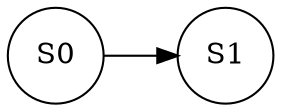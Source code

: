 
            digraph finite_state_machine {
                rankdir=LR;
                node [shape = circle];

                S0 -> S1 [label = ""];
               
                node [shape = doublecircle]; 
                S0; 
                S1; 
            }
        